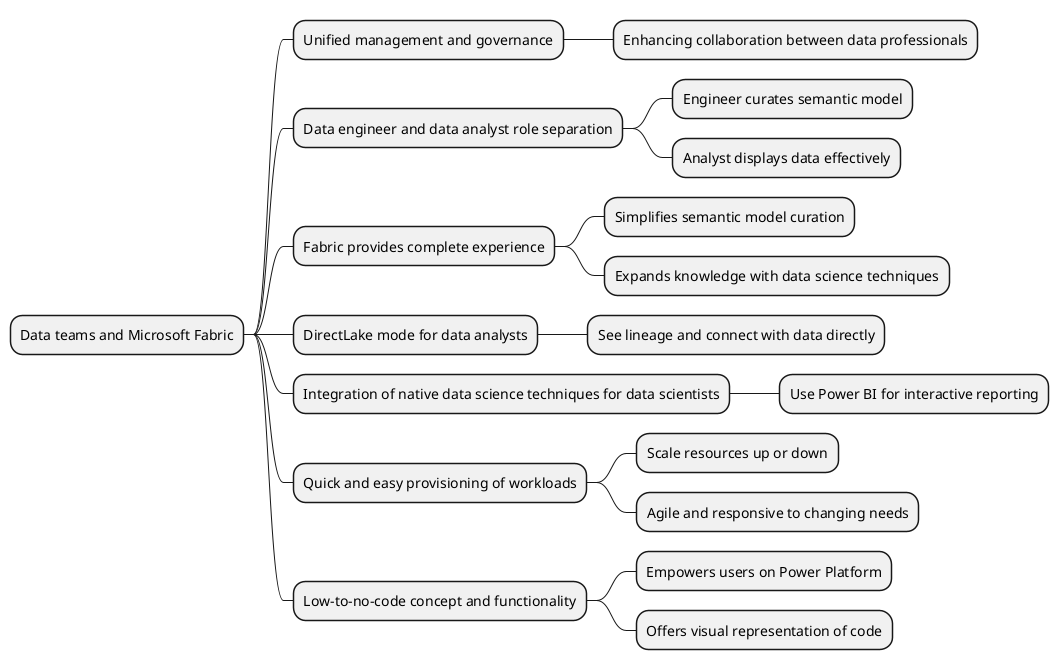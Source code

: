 @startmindmap
* Data teams and Microsoft Fabric
** Unified management and governance
*** Enhancing collaboration between data professionals
** Data engineer and data analyst role separation
*** Engineer curates semantic model
*** Analyst displays data effectively
** Fabric provides complete experience
*** Simplifies semantic model curation
*** Expands knowledge with data science techniques
** DirectLake mode for data analysts
*** See lineage and connect with data directly
** Integration of native data science techniques for data scientists
*** Use Power BI for interactive reporting
** Quick and easy provisioning of workloads
*** Scale resources up or down
*** Agile and responsive to changing needs
** Low-to-no-code concept and functionality
*** Empowers users on Power Platform
*** Offers visual representation of code
@endmindmap